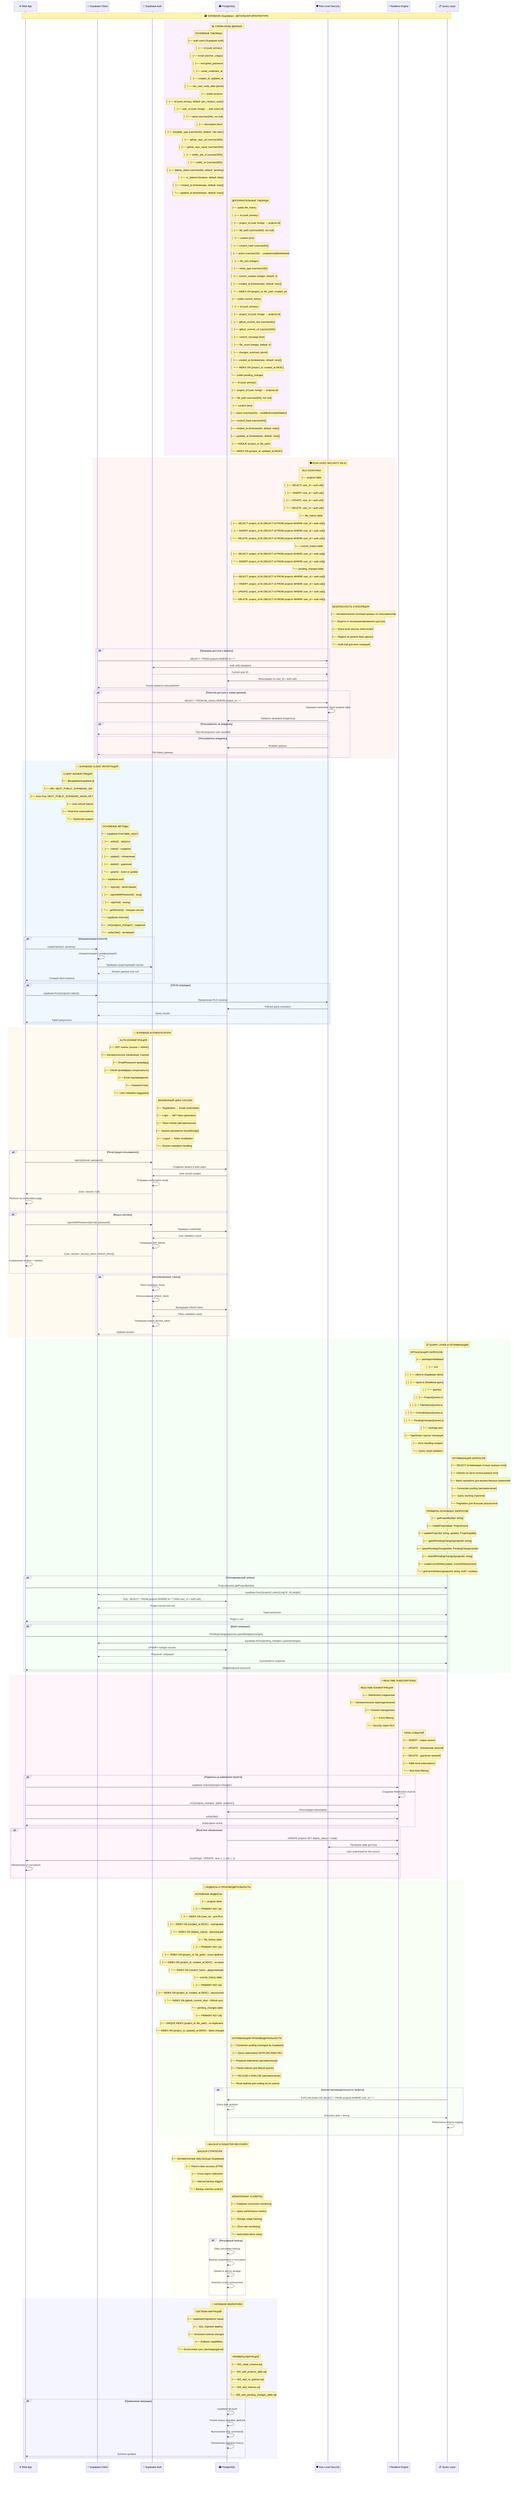 sequenceDiagram
    participant APP as 🌐 Web App
    participant CLIENT as 💾 Supabase Client
    participant AUTH as 🔐 Supabase Auth
    participant DB as 🗃️ PostgreSQL
    participant RLS as 🛡️ Row Level Security
    participant REALTIME as ⚡ Realtime Engine
    participant QUERIES as 📋 Query Layer

    Note over APP,QUERIES: 🗃️ DATABASE (Supabase) - ДЕТАЛЬНАЯ АРХИТЕКТУРА

    %% === СХЕМА БАЗЫ ДАННЫХ ===
    rect rgb(250, 240, 255)
        Note over DB: 📊 СХЕМА БАЗЫ ДАННЫХ
        
        Note left of DB: ОСНОВНЫЕ ТАБЛИЦЫ
        Note left of DB: ├── auth.users (Supabase Auth)
        Note left of DB: │   ├── id (uuid, primary)
        Note left of DB: │   ├── email (varchar, unique)
        Note left of DB: │   ├── encrypted_password
        Note left of DB: │   ├── email_confirmed_at
        Note left of DB: │   ├── created_at, updated_at
        Note left of DB: │   └── raw_user_meta_data (jsonb)
        Note left of DB: ├── public.projects
        Note left of DB: │   ├── id (uuid, primary, default: gen_random_uuid())
        Note left of DB: │   ├── user_id (uuid, foreign → auth.users.id)
        Note left of DB: │   ├── name (varchar(255), not null)
        Note left of DB: │   ├── description (text)
        Note left of DB: │   ├── template_type (varchar(50), default: 'vite-react')
        Note left of DB: │   ├── github_repo_url (varchar(500))
        Note left of DB: │   ├── github_repo_name (varchar(255))
        Note left of DB: │   ├── netlify_site_id (varchar(255))
        Note left of DB: │   ├── netlify_url (varchar(500))
        Note left of DB: │   ├── deploy_status (varchar(50), default: 'pending')
        Note left of DB: │   ├── is_deleted (boolean, default: false)
        Note left of DB: │   ├── created_at (timestamptz, default: now())
        Note left of DB: │   └── updated_at (timestamptz, default: now())

        Note right of DB: ДОПОЛНИТЕЛЬНЫЕ ТАБЛИЦЫ
        Note right of DB: ├── public.file_history
        Note right of DB: │   ├── id (uuid, primary)
        Note right of DB: │   ├── project_id (uuid, foreign → projects.id)
        Note right of DB: │   ├── file_path (varchar(500), not null)
        Note right of DB: │   ├── content (text)
        Note right of DB: │   ├── content_hash (varchar(64))
        Note right of DB: │   ├── action (varchar(20)) -- created/modified/deleted
        Note right of DB: │   ├── file_size (integer)
        Note right of DB: │   ├── mime_type (varchar(100))
        Note right of DB: │   ├── version_number (integer, default: 1)
        Note right of DB: │   ├── created_at (timestamptz, default: now())
        Note right of DB: │   └── INDEX ON (project_id, file_path, created_at)
        Note right of DB: ├── public.commit_history
        Note right of DB: │   ├── id (uuid, primary)
        Note right of DB: │   ├── project_id (uuid, foreign → projects.id)
        Note right of DB: │   ├── github_commit_sha (varchar(40))
        Note right of DB: │   ├── github_commit_url (varchar(500))
        Note right of DB: │   ├── commit_message (text)
        Note right of DB: │   ├── file_count (integer, default: 0)
        Note right of DB: │   ├── changes_summary (jsonb)
        Note right of DB: │   ├── created_at (timestamptz, default: now())
        Note right of DB: │   └── INDEX ON (project_id, created_at DESC)
        Note right of DB: └── public.pending_changes
        Note right of DB:     ├── id (uuid, primary)
        Note right of DB:     ├── project_id (uuid, foreign → projects.id)
        Note right of DB:     ├── file_path (varchar(500), not null)
        Note right of DB:     ├── content (text)
        Note right of DB:     ├── action (varchar(20)) -- modified/created/deleted
        Note right of DB:     ├── content_hash (varchar(64))
        Note right of DB:     ├── created_at (timestamptz, default: now())
        Note right of DB:     ├── updated_at (timestamptz, default: now())
        Note right of DB:     ├── UNIQUE (project_id, file_path)
        Note right of DB:     └── INDEX ON (project_id, updated_at DESC)
    end

    %% === ROW LEVEL SECURITY ===
    rect rgb(255, 245, 245)
        Note over RLS: 🛡️ ROW LEVEL SECURITY (RLS)
        
        Note left of RLS: RLS ПОЛИТИКИ
        Note left of RLS: ├── projects table:
        Note left of RLS: │   ├── SELECT: user_id = auth.uid()
        Note left of RLS: │   ├── INSERT: user_id = auth.uid()
        Note left of RLS: │   ├── UPDATE: user_id = auth.uid()
        Note left of RLS: │   └── DELETE: user_id = auth.uid()
        Note left of RLS: ├── file_history table:
        Note left of RLS: │   ├── SELECT: project_id IN (SELECT id FROM projects WHERE user_id = auth.uid())
        Note left of RLS: │   ├── INSERT: project_id IN (SELECT id FROM projects WHERE user_id = auth.uid())
        Note left of RLS: │   └── DELETE: project_id IN (SELECT id FROM projects WHERE user_id = auth.uid())
        Note left of RLS: ├── commit_history table:
        Note left of RLS: │   ├── SELECT: project_id IN (SELECT id FROM projects WHERE user_id = auth.uid())
        Note left of RLS: │   └── INSERT: project_id IN (SELECT id FROM projects WHERE user_id = auth.uid())
        Note left of RLS: └── pending_changes table:
        Note left of RLS:     ├── SELECT: project_id IN (SELECT id FROM projects WHERE user_id = auth.uid())
        Note left of RLS:     ├── INSERT: project_id IN (SELECT id FROM projects WHERE user_id = auth.uid())
        Note left of RLS:     ├── UPDATE: project_id IN (SELECT id FROM projects WHERE user_id = auth.uid())
        Note left of RLS:     └── DELETE: project_id IN (SELECT id FROM projects WHERE user_id = auth.uid())

        Note right of RLS: БЕЗОПАСНОСТЬ И ИЗОЛЯЦИЯ
        Note right of RLS: ├── Автоматическая изоляция данных по пользователям
        Note right of RLS: ├── Защита от несанкционированного доступа
        Note right of RLS: ├── Query-level security enforcement
        Note right of RLS: ├── Защита на уровне базы данных
        Note right of RLS: └── Audit trail для всех операций

        alt Проверка доступа к проекту
            CLIENT->>RLS: SELECT * FROM projects WHERE id = ?
            RLS->>AUTH: auth.uid() проверка
            AUTH-->>RLS: Current user ID
            RLS->>DB: Фильтрация по user_id = auth.uid()
            DB-->>CLIENT: Только проекты пользователя
        end
        
        alt Попытка доступа к чужим данным
            CLIENT->>RLS: SELECT * FROM file_history WHERE project_id = ?
            RLS->>RLS: Проверка ownership через projects table
            RLS->>DB: Subquery проверка владельца
            alt Пользователь не владелец
                RLS-->>CLIENT: Пустой результат (нет ошибки)
            else Пользователь владелец
                RLS->>DB: Возврат данных
                DB-->>CLIENT: File history данные
            end
        end
    end

    %% === SUPABASE CLIENT ===
    rect rgb(240, 248, 255)
        Note over CLIENT: 💾 SUPABASE CLIENT ИНТЕГРАЦИЯ
        
        Note left of CLIENT: CLIENT КОНФИГУРАЦИЯ
        Note left of CLIENT: ├── @supabase/supabase-js
        Note left of CLIENT: ├── URL: NEXT_PUBLIC_SUPABASE_URL
        Note left of CLIENT: ├── Anon Key: NEXT_PUBLIC_SUPABASE_ANON_KEY
        Note left of CLIENT: ├── Auto refresh tokens
        Note left of CLIENT: ├── Real-time subscriptions
        Note left of CLIENT: └── TypeScript support

        Note right of CLIENT: ОСНОВНЫЕ МЕТОДЫ
        Note right of CLIENT: ├── supabase.from('table_name')
        Note right of CLIENT: │   ├── .select() - запросы
        Note right of CLIENT: │   ├── .insert() - создание
        Note right of CLIENT: │   ├── .update() - обновление
        Note right of CLIENT: │   ├── .delete() - удаление
        Note right of CLIENT: │   └── .upsert() - insert or update
        Note right of CLIENT: ├── supabase.auth
        Note right of CLIENT: │   ├── .signUp() - регистрация
        Note right of CLIENT: │   ├── .signInWithPassword() - вход
        Note right of CLIENT: │   ├── .signOut() - выход
        Note right of CLIENT: │   └── .getSession() - текущая сессия
        Note right of CLIENT: └── supabase.channel()
        Note right of CLIENT:     ├── .on('postgres_changes') - подписки
        Note right of CLIENT:     └── .subscribe() - активация

        alt Инициализация клиента
            APP->>CLIENT: createClient(url, anonKey)
            CLIENT->>CLIENT: Инициализация с конфигурацией
            CLIENT->>AUTH: Проверка существующей сессии
            AUTH-->>CLIENT: Session данные или null
            CLIENT-->>APP: Готовый client instance
        end
        
        alt CRUD операции
            APP->>CLIENT: supabase.from('projects').select()
            CLIENT->>RLS: Применение RLS политик
            RLS->>DB: Filtered query execution
            DB-->>CLIENT: Query results
            CLIENT-->>APP: Typed результаты
        end
    end

    %% === AUTHENTICATION ===
    rect rgb(255, 250, 240)
        Note over AUTH: 🔐 SUPABASE AUTHENTICATION
        
        Note left of AUTH: AUTH КОНФИГУРАЦИЯ
        Note left of AUTH: ├── JWT токены (access + refresh)
        Note left of AUTH: ├── Автоматическое обновление токенов
        Note left of AUTH: ├── Email/Password провайдер
        Note left of AUTH: ├── OAuth провайдеры (опционально)
        Note left of AUTH: ├── Email подтверждение
        Note left of AUTH: ├── Password reset
        Note left of AUTH: └── User metadata поддержка

        Note right of AUTH: ЖИЗНЕННЫЙ ЦИКЛ СЕССИИ
        Note right of AUTH: ├── Registration → Email confirmation
        Note right of AUTH: ├── Login → JWT token generation
        Note right of AUTH: ├── Token refresh (автоматически)
        Note right of AUTH: ├── Session persistence (localStorage)
        Note right of AUTH: ├── Logout → Token invalidation
        Note right of AUTH: └── Session expiration handling

        alt Регистрация пользователя
            APP->>AUTH: signUp({email, password})
            AUTH->>DB: Создание записи в auth.users
            DB->>AUTH: User record created
            AUTH->>AUTH: Отправка confirmation email
            AUTH-->>APP: {user, session: null}
            APP->>APP: Redirect на confirmation page
        end
        
        alt Вход в систему
            APP->>AUTH: signInWithPassword({email, password})
            AUTH->>DB: Проверка credentials
            DB-->>AUTH: User validation result
            AUTH->>AUTH: Генерация JWT tokens
            AUTH-->>APP: {user, session: {access_token, refresh_token}}
            APP->>APP: Сохранение session + redirect
        end
        
        alt Автообновление токена
            AUTH->>AUTH: Token expiration check
            AUTH->>AUTH: Использование refresh_token
            AUTH->>DB: Валидация refresh token
            DB-->>AUTH: Token validation result
            AUTH->>AUTH: Генерация нового access_token
            AUTH-->>CLIENT: Updated session
        end
    end

    %% === QUERY LAYER ===
    rect rgb(245, 255, 245)
        Note over QUERIES: 📋 QUERY LAYER И ОПТИМИЗАЦИЯ
        
        Note left of QUERIES: ОРГАНИЗАЦИЯ ЗАПРОСОВ
        Note left of QUERIES: ├── packages/database/
        Note left of QUERIES: │   ├── src/
        Note left of QUERIES: │   │   ├── client.ts (Supabase client)
        Note left of QUERIES: │   │   ├── types.ts (Database types)
        Note left of QUERIES: │   │   └── queries/
        Note left of QUERIES: │   │       ├── ProjectQueries.ts
        Note left of QUERIES: │   │       ├── FileHistoryQueries.ts
        Note left of QUERIES: │   │       ├── CommitHistoryQueries.ts
        Note left of QUERIES: │   │       └── PendingChangesQueries.ts
        Note left of QUERIES: │   └── package.json
        Note left of QUERIES: ├── TypeScript строгая типизация
        Note left of QUERIES: ├── Error handling wrapper
        Note left of QUERIES: └── Query result validation

        Note right of QUERIES: ОПТИМИЗАЦИЯ ЗАПРОСОВ
        Note right of QUERIES: ├── SELECT оптимизация (только нужные поля)
        Note right of QUERIES: ├── Indexes на часто используемые поля
        Note right of QUERIES: ├── Batch operations для множественных изменений
        Note right of QUERIES: ├── Connection pooling (автоматически)
        Note right of QUERIES: ├── Query caching стратегии
        Note right of QUERIES: └── Pagination для больших результатов

        Note over QUERIES: ПРИМЕРЫ ОСНОВНЫХ ЗАПРОСОВ
        Note over QUERIES: ├── getProjectById(id: string)
        Note over QUERIES: ├── createProject(data: ProjectInsert)
        Note over QUERIES: ├── updateProject(id: string, updates: ProjectUpdate)
        Note over QUERIES: ├── getAllPendingChanges(projectId: string)
        Note over QUERIES: ├── upsertPendingChange(data: PendingChangeUpsert)
        Note over QUERIES: ├── clearAllPendingChanges(projectId: string)
        Note over QUERIES: ├── createCommitHistory(data: CommitHistoryInsert)
        Note over QUERIES: └── getCommitHistory(projectId: string, limit?: number)

        alt Типизированный запрос
            APP->>QUERIES: ProjectQueries.getProjectById(id)
            QUERIES->>CLIENT: supabase.from('projects').select().eq('id', id).single()
            CLIENT->>DB: SQL: SELECT * FROM projects WHERE id = ? AND user_id = auth.uid()
            DB-->>CLIENT: Project record или null
            CLIENT-->>QUERIES: Typed результат
            QUERIES-->>APP: Project | null
        end
        
        alt Batch операция
            APP->>QUERIES: PendingChangesQueries.upsertMultiple(changes)
            QUERIES->>CLIENT: supabase.from('pending_changes').upsert(changes)
            CLIENT->>DB: UPSERT multiple records
            DB-->>CLIENT: Результат операции
            CLIENT-->>QUERIES: Success/error response
            QUERIES-->>APP: Обработанный результат
        end
    end

    %% === REALTIME SUBSCRIPTIONS ===
    rect rgb(255, 245, 250)
        Note over REALTIME: ⚡ REALTIME SUBSCRIPTIONS
        
        Note left of REALTIME: REALTIME КОНФИГУРАЦИЯ
        Note left of REALTIME: ├── WebSocket соединение
        Note left of REALTIME: ├── Автоматическое переподключение
        Note left of REALTIME: ├── Channel management
        Note left of REALTIME: ├── Event filtering
        Note left of REALTIME: └── Security через RLS

        Note right of REALTIME: ТИПЫ СОБЫТИЙ
        Note right of REALTIME: ├── INSERT - новые записи
        Note right of REALTIME: ├── UPDATE - обновления записей
        Note right of REALTIME: ├── DELETE - удаления записей
        Note right of REALTIME: ├── Table-level subscriptions
        Note right of REALTIME: └── Row-level filtering

        alt Подписка на изменения проекта
            APP->>REALTIME: supabase.channel('project-changes')
            REALTIME->>REALTIME: Создание WebSocket channel
            APP->>REALTIME: .on('postgres_changes', {table: 'projects'})
            REALTIME->>DB: Регистрация subscription
            APP->>REALTIME: .subscribe()
            REALTIME-->>APP: Subscription active
        end
        
        alt Real-time обновление
            DB->>REALTIME: UPDATE projects SET deploy_status = 'ready'
            REALTIME->>RLS: Проверка прав доступа
            RLS-->>REALTIME: User authorized for this record
            REALTIME->>APP: {eventType: 'UPDATE', new: {...}, old: {...}}
            APP->>APP: Обновление UI состояния
        end
    end

    %% === ИНДЕКСЫ И ПРОИЗВОДИТЕЛЬНОСТЬ ===
    rect rgb(250, 255, 245)
        Note over DB: 🚀 ИНДЕКСЫ И ПРОИЗВОДИТЕЛЬНОСТЬ
        
        Note left of DB: ОСНОВНЫЕ ИНДЕКСЫ
        Note left of DB: ├── projects table:
        Note left of DB: │   ├── PRIMARY KEY (id)
        Note left of DB: │   ├── INDEX ON (user_id) - для RLS
        Note left of DB: │   ├── INDEX ON (created_at DESC) - сортировка
        Note left of DB: │   └── INDEX ON (deploy_status) - фильтрация
        Note left of DB: ├── file_history table:
        Note left of DB: │   ├── PRIMARY KEY (id)
        Note left of DB: │   ├── INDEX ON (project_id, file_path) - поиск файлов
        Note left of DB: │   ├── INDEX ON (project_id, created_at DESC) - история
        Note left of DB: │   └── INDEX ON (content_hash) - дедупликация
        Note left of DB: ├── commit_history table:
        Note left of DB: │   ├── PRIMARY KEY (id)
        Note left of DB: │   ├── INDEX ON (project_id, created_at DESC) - хронология
        Note left of DB: │   └── INDEX ON (github_commit_sha) - GitHub sync
        Note left of DB: └── pending_changes table:
        Note left of DB:     ├── PRIMARY KEY (id)
        Note left of DB:     ├── UNIQUE INDEX (project_id, file_path) - no duplicates
        Note left of DB:     └── INDEX ON (project_id, updated_at DESC) - latest changes

        Note right of DB: ОПТИМИЗАЦИИ ПРОИЗВОДИТЕЛЬНОСТИ
        Note right of DB: ├── Connection pooling (managed by Supabase)
        Note right of DB: ├── Query optimization (EXPLAIN ANALYZE)
        Note right of DB: ├── Prepared statements (автоматически)
        Note right of DB: ├── Partial indexes для filtered queries
        Note right of DB: ├── VACUUM и ANALYZE (автоматически)
        Note right of DB: └── Read replicas для scaling (если нужно)

        alt Анализ производительности запроса
            QUERIES->>DB: EXPLAIN ANALYZE SELECT * FROM projects WHERE user_id = ?
            DB->>DB: Query plan analysis
            DB-->>QUERIES: Execution plan + timing
            QUERIES->>QUERIES: Performance metrics logging
        end
    end

    %% === BACKUP И ВОССТАНОВЛЕНИЕ ===
    rect rgb(255, 255, 245)
        Note over DB: 💾 BACKUP И DISASTER RECOVERY
        
        Note left of DB: BACKUP СТРАТЕГИЯ
        Note left of DB: ├── Автоматические daily backups (Supabase)
        Note left of DB: ├── Point-in-time recovery (PITR)
        Note left of DB: ├── Cross-region replication
        Note left of DB: ├── Manual backup triggers
        Note left of DB: └── Backup retention policies

        Note right of DB: МОНИТОРИНГ И АЛЕРТЫ
        Note right of DB: ├── Database connection monitoring
        Note right of DB: ├── Query performance metrics
        Note right of DB: ├── Storage usage tracking
        Note right of DB: ├── Error rate monitoring
        Note right of DB: └── Automated alerts setup

        alt Регулярный backup
            DB->>DB: Daily automated backup
            DB->>DB: Backup compression и encryption
            DB->>DB: Upload to secure storage
            DB->>DB: Retention policy enforcement
        end
    end

    %% === МИГРАЦИИ И ВЕРСИОНИРОВАНИЕ ===
    rect rgb(245, 245, 255)
        Note over DB: 🔄 DATABASE MIGRATIONS
        
        Note left of DB: СИСТЕМА МИГРАЦИЙ
        Note left of DB: ├── supabase/migrations/ папка
        Note left of DB: ├── SQL migration файлы
        Note left of DB: ├── Versioned schema changes
        Note left of DB: ├── Rollback capabilities
        Note left of DB: └── Environment sync (dev/staging/prod)

        Note right of DB: ПРИМЕРЫ МИГРАЦИЙ
        Note right of DB: ├── 001_initial_schema.sql
        Note right of DB: ├── 002_add_projects_table.sql
        Note right of DB: ├── 003_add_rls_policies.sql
        Note right of DB: ├── 004_add_indexes.sql
        Note right of DB: └── 005_add_pending_changes_table.sql

        alt Применение миграции
            DB->>DB: supabase db push
            DB->>DB: Чтение новых migration файлов
            DB->>DB: Выполнение SQL commands
            DB->>DB: Обновление migration history
            DB-->>APP: Schema updated
        end
    end